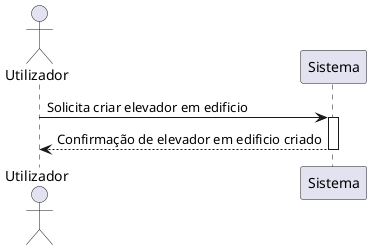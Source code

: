 @startuml US270
actor Utilizador
participant "Sistema" as Sistema
Utilizador -> Sistema : Solicita criar elevador em edificio
activate Sistema
Sistema --> Utilizador : Confirmação de elevador em edificio criado
deactivate Sistema
@enduml